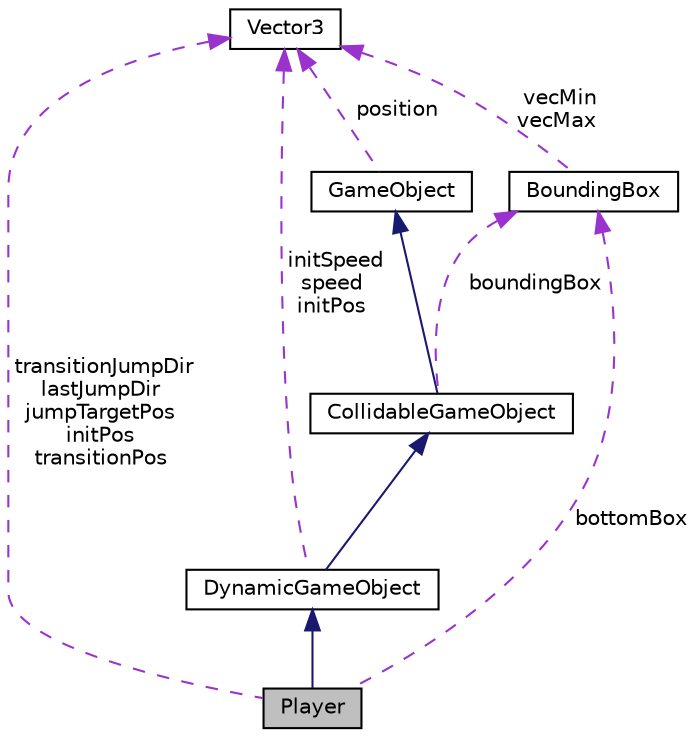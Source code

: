 digraph "Player"
{
  edge [fontname="Helvetica",fontsize="10",labelfontname="Helvetica",labelfontsize="10"];
  node [fontname="Helvetica",fontsize="10",shape=record];
  Node4 [label="Player",height=0.2,width=0.4,color="black", fillcolor="grey75", style="filled", fontcolor="black"];
  Node5 -> Node4 [dir="back",color="midnightblue",fontsize="10",style="solid"];
  Node5 [label="DynamicGameObject",height=0.2,width=0.4,color="black", fillcolor="white", style="filled",URL="$class_dynamic_game_object.html"];
  Node6 -> Node5 [dir="back",color="midnightblue",fontsize="10",style="solid"];
  Node6 [label="CollidableGameObject",height=0.2,width=0.4,color="black", fillcolor="white", style="filled",URL="$class_collidable_game_object.html"];
  Node7 -> Node6 [dir="back",color="midnightblue",fontsize="10",style="solid"];
  Node7 [label="GameObject",height=0.2,width=0.4,color="black", fillcolor="white", style="filled",URL="$class_game_object.html"];
  Node8 -> Node7 [dir="back",color="darkorchid3",fontsize="10",style="dashed",label=" position" ];
  Node8 [label="Vector3",height=0.2,width=0.4,color="black", fillcolor="white", style="filled",URL="$class_vector3.html"];
  Node9 -> Node6 [dir="back",color="darkorchid3",fontsize="10",style="dashed",label=" boundingBox" ];
  Node9 [label="BoundingBox",height=0.2,width=0.4,color="black", fillcolor="white", style="filled",URL="$class_bounding_box.html"];
  Node8 -> Node9 [dir="back",color="darkorchid3",fontsize="10",style="dashed",label=" vecMin\nvecMax" ];
  Node8 -> Node5 [dir="back",color="darkorchid3",fontsize="10",style="dashed",label=" initSpeed\nspeed\ninitPos" ];
  Node9 -> Node4 [dir="back",color="darkorchid3",fontsize="10",style="dashed",label=" bottomBox" ];
  Node8 -> Node4 [dir="back",color="darkorchid3",fontsize="10",style="dashed",label=" transitionJumpDir\nlastJumpDir\njumpTargetPos\ninitPos\ntransitionPos" ];
}
